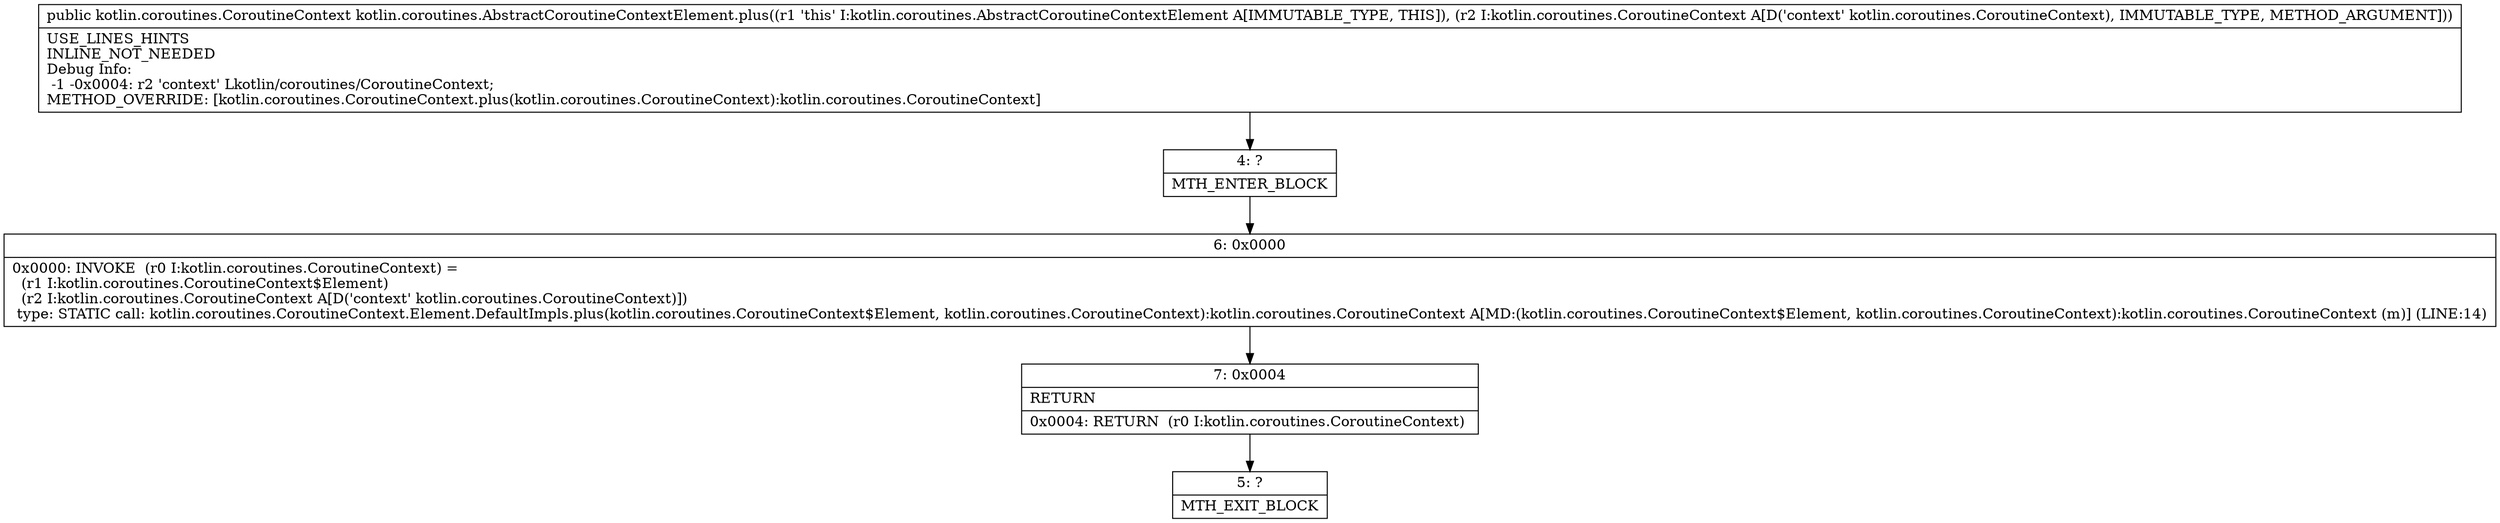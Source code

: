 digraph "CFG forkotlin.coroutines.AbstractCoroutineContextElement.plus(Lkotlin\/coroutines\/CoroutineContext;)Lkotlin\/coroutines\/CoroutineContext;" {
Node_4 [shape=record,label="{4\:\ ?|MTH_ENTER_BLOCK\l}"];
Node_6 [shape=record,label="{6\:\ 0x0000|0x0000: INVOKE  (r0 I:kotlin.coroutines.CoroutineContext) = \l  (r1 I:kotlin.coroutines.CoroutineContext$Element)\l  (r2 I:kotlin.coroutines.CoroutineContext A[D('context' kotlin.coroutines.CoroutineContext)])\l type: STATIC call: kotlin.coroutines.CoroutineContext.Element.DefaultImpls.plus(kotlin.coroutines.CoroutineContext$Element, kotlin.coroutines.CoroutineContext):kotlin.coroutines.CoroutineContext A[MD:(kotlin.coroutines.CoroutineContext$Element, kotlin.coroutines.CoroutineContext):kotlin.coroutines.CoroutineContext (m)] (LINE:14)\l}"];
Node_7 [shape=record,label="{7\:\ 0x0004|RETURN\l|0x0004: RETURN  (r0 I:kotlin.coroutines.CoroutineContext) \l}"];
Node_5 [shape=record,label="{5\:\ ?|MTH_EXIT_BLOCK\l}"];
MethodNode[shape=record,label="{public kotlin.coroutines.CoroutineContext kotlin.coroutines.AbstractCoroutineContextElement.plus((r1 'this' I:kotlin.coroutines.AbstractCoroutineContextElement A[IMMUTABLE_TYPE, THIS]), (r2 I:kotlin.coroutines.CoroutineContext A[D('context' kotlin.coroutines.CoroutineContext), IMMUTABLE_TYPE, METHOD_ARGUMENT]))  | USE_LINES_HINTS\lINLINE_NOT_NEEDED\lDebug Info:\l  \-1 \-0x0004: r2 'context' Lkotlin\/coroutines\/CoroutineContext;\lMETHOD_OVERRIDE: [kotlin.coroutines.CoroutineContext.plus(kotlin.coroutines.CoroutineContext):kotlin.coroutines.CoroutineContext]\l}"];
MethodNode -> Node_4;Node_4 -> Node_6;
Node_6 -> Node_7;
Node_7 -> Node_5;
}


